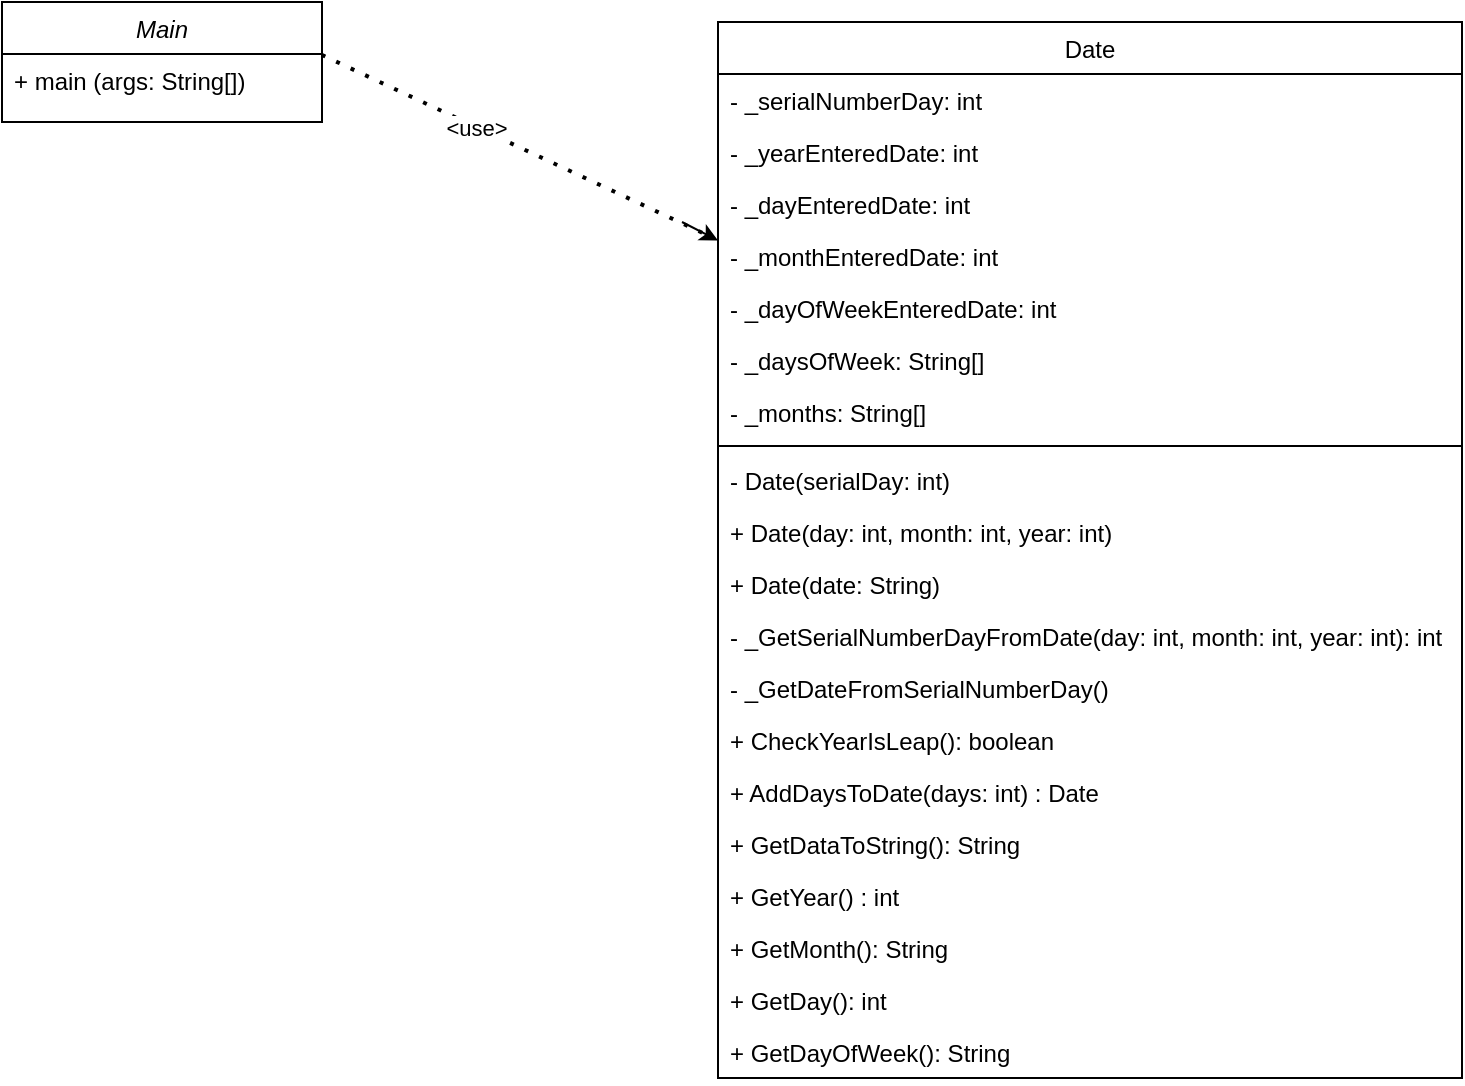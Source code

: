 <mxfile version="15.2.9" type="github">
  <diagram id="C5RBs43oDa-KdzZeNtuy" name="Page-1">
    <mxGraphModel dx="1467" dy="540" grid="0" gridSize="10" guides="1" tooltips="1" connect="1" arrows="1" fold="1" page="1" pageScale="1" pageWidth="827" pageHeight="1169" math="0" shadow="0">
      <root>
        <mxCell id="WIyWlLk6GJQsqaUBKTNV-0" />
        <mxCell id="WIyWlLk6GJQsqaUBKTNV-1" parent="WIyWlLk6GJQsqaUBKTNV-0" />
        <mxCell id="0mghQ2kBBv2Q5slXzAvy-11" value="Main" style="swimlane;fontStyle=2;align=center;verticalAlign=top;childLayout=stackLayout;horizontal=1;startSize=26;horizontalStack=0;resizeParent=1;resizeLast=0;collapsible=1;marginBottom=0;rounded=0;shadow=0;strokeWidth=1;" vertex="1" parent="WIyWlLk6GJQsqaUBKTNV-1">
          <mxGeometry x="36" y="120" width="160" height="60" as="geometry">
            <mxRectangle x="220" y="120" width="160" height="26" as="alternateBounds" />
          </mxGeometry>
        </mxCell>
        <mxCell id="0mghQ2kBBv2Q5slXzAvy-12" value="+ main (args: String[])" style="text;align=left;verticalAlign=top;spacingLeft=4;spacingRight=4;overflow=hidden;rotatable=0;points=[[0,0.5],[1,0.5]];portConstraint=eastwest;dashed=1;" vertex="1" parent="0mghQ2kBBv2Q5slXzAvy-11">
          <mxGeometry y="26" width="160" height="26" as="geometry" />
        </mxCell>
        <mxCell id="0mghQ2kBBv2Q5slXzAvy-13" value="Date" style="swimlane;fontStyle=0;align=center;verticalAlign=top;childLayout=stackLayout;horizontal=1;startSize=26;horizontalStack=0;resizeParent=1;resizeLast=0;collapsible=1;marginBottom=0;rounded=0;shadow=0;strokeWidth=1;" vertex="1" parent="WIyWlLk6GJQsqaUBKTNV-1">
          <mxGeometry x="394" y="130" width="372" height="528" as="geometry">
            <mxRectangle x="550" y="140" width="160" height="26" as="alternateBounds" />
          </mxGeometry>
        </mxCell>
        <mxCell id="0mghQ2kBBv2Q5slXzAvy-14" value="- _serialNumberDay: int" style="text;align=left;verticalAlign=top;spacingLeft=4;spacingRight=4;overflow=hidden;rotatable=0;points=[[0,0.5],[1,0.5]];portConstraint=eastwest;" vertex="1" parent="0mghQ2kBBv2Q5slXzAvy-13">
          <mxGeometry y="26" width="372" height="26" as="geometry" />
        </mxCell>
        <mxCell id="0mghQ2kBBv2Q5slXzAvy-15" value="- _yearEnteredDate: int" style="text;align=left;verticalAlign=top;spacingLeft=4;spacingRight=4;overflow=hidden;rotatable=0;points=[[0,0.5],[1,0.5]];portConstraint=eastwest;rounded=0;shadow=0;html=0;" vertex="1" parent="0mghQ2kBBv2Q5slXzAvy-13">
          <mxGeometry y="52" width="372" height="26" as="geometry" />
        </mxCell>
        <mxCell id="0mghQ2kBBv2Q5slXzAvy-17" value="- _dayEnteredDate: int" style="text;align=left;verticalAlign=top;spacingLeft=4;spacingRight=4;overflow=hidden;rotatable=0;points=[[0,0.5],[1,0.5]];portConstraint=eastwest;rounded=0;shadow=0;html=0;" vertex="1" parent="0mghQ2kBBv2Q5slXzAvy-13">
          <mxGeometry y="78" width="372" height="26" as="geometry" />
        </mxCell>
        <mxCell id="0mghQ2kBBv2Q5slXzAvy-16" value="- _monthEnteredDate: int" style="text;align=left;verticalAlign=top;spacingLeft=4;spacingRight=4;overflow=hidden;rotatable=0;points=[[0,0.5],[1,0.5]];portConstraint=eastwest;rounded=0;shadow=0;html=0;" vertex="1" parent="0mghQ2kBBv2Q5slXzAvy-13">
          <mxGeometry y="104" width="372" height="26" as="geometry" />
        </mxCell>
        <mxCell id="0mghQ2kBBv2Q5slXzAvy-18" value="- _dayOfWeekEnteredDate: int" style="text;align=left;verticalAlign=top;spacingLeft=4;spacingRight=4;overflow=hidden;rotatable=0;points=[[0,0.5],[1,0.5]];portConstraint=eastwest;rounded=0;shadow=0;html=0;" vertex="1" parent="0mghQ2kBBv2Q5slXzAvy-13">
          <mxGeometry y="130" width="372" height="26" as="geometry" />
        </mxCell>
        <mxCell id="0mghQ2kBBv2Q5slXzAvy-25" value="- _daysOfWeek: String[]" style="text;align=left;verticalAlign=top;spacingLeft=4;spacingRight=4;overflow=hidden;rotatable=0;points=[[0,0.5],[1,0.5]];portConstraint=eastwest;rounded=0;shadow=0;html=0;" vertex="1" parent="0mghQ2kBBv2Q5slXzAvy-13">
          <mxGeometry y="156" width="372" height="26" as="geometry" />
        </mxCell>
        <mxCell id="0mghQ2kBBv2Q5slXzAvy-26" value="- _months: String[]" style="text;align=left;verticalAlign=top;spacingLeft=4;spacingRight=4;overflow=hidden;rotatable=0;points=[[0,0.5],[1,0.5]];portConstraint=eastwest;rounded=0;shadow=0;html=0;" vertex="1" parent="0mghQ2kBBv2Q5slXzAvy-13">
          <mxGeometry y="182" width="372" height="26" as="geometry" />
        </mxCell>
        <mxCell id="0mghQ2kBBv2Q5slXzAvy-19" value="" style="line;html=1;strokeWidth=1;align=left;verticalAlign=middle;spacingTop=-1;spacingLeft=3;spacingRight=3;rotatable=0;labelPosition=right;points=[];portConstraint=eastwest;" vertex="1" parent="0mghQ2kBBv2Q5slXzAvy-13">
          <mxGeometry y="208" width="372" height="8" as="geometry" />
        </mxCell>
        <mxCell id="0mghQ2kBBv2Q5slXzAvy-20" value="- Date(serialDay: int) " style="text;align=left;verticalAlign=top;spacingLeft=4;spacingRight=4;overflow=hidden;rotatable=0;points=[[0,0.5],[1,0.5]];portConstraint=eastwest;" vertex="1" parent="0mghQ2kBBv2Q5slXzAvy-13">
          <mxGeometry y="216" width="372" height="26" as="geometry" />
        </mxCell>
        <mxCell id="0mghQ2kBBv2Q5slXzAvy-21" value="+ Date(day: int, month: int, year: int)" style="text;align=left;verticalAlign=top;spacingLeft=4;spacingRight=4;overflow=hidden;rotatable=0;points=[[0,0.5],[1,0.5]];portConstraint=eastwest;" vertex="1" parent="0mghQ2kBBv2Q5slXzAvy-13">
          <mxGeometry y="242" width="372" height="26" as="geometry" />
        </mxCell>
        <mxCell id="0mghQ2kBBv2Q5slXzAvy-28" value="+ Date(date: String)" style="text;align=left;verticalAlign=top;spacingLeft=4;spacingRight=4;overflow=hidden;rotatable=0;points=[[0,0.5],[1,0.5]];portConstraint=eastwest;" vertex="1" parent="0mghQ2kBBv2Q5slXzAvy-13">
          <mxGeometry y="268" width="372" height="26" as="geometry" />
        </mxCell>
        <mxCell id="0mghQ2kBBv2Q5slXzAvy-29" value="- _GetSerialNumberDayFromDate(day: int, month: int, year: int): int" style="text;align=left;verticalAlign=top;spacingLeft=4;spacingRight=4;overflow=hidden;rotatable=0;points=[[0,0.5],[1,0.5]];portConstraint=eastwest;" vertex="1" parent="0mghQ2kBBv2Q5slXzAvy-13">
          <mxGeometry y="294" width="372" height="26" as="geometry" />
        </mxCell>
        <mxCell id="0mghQ2kBBv2Q5slXzAvy-31" value="- _GetDateFromSerialNumberDay() " style="text;align=left;verticalAlign=top;spacingLeft=4;spacingRight=4;overflow=hidden;rotatable=0;points=[[0,0.5],[1,0.5]];portConstraint=eastwest;" vertex="1" parent="0mghQ2kBBv2Q5slXzAvy-13">
          <mxGeometry y="320" width="372" height="26" as="geometry" />
        </mxCell>
        <mxCell id="0mghQ2kBBv2Q5slXzAvy-32" value="+ CheckYearIsLeap(): boolean " style="text;align=left;verticalAlign=top;spacingLeft=4;spacingRight=4;overflow=hidden;rotatable=0;points=[[0,0.5],[1,0.5]];portConstraint=eastwest;" vertex="1" parent="0mghQ2kBBv2Q5slXzAvy-13">
          <mxGeometry y="346" width="372" height="26" as="geometry" />
        </mxCell>
        <mxCell id="0mghQ2kBBv2Q5slXzAvy-33" value="+ AddDaysToDate(days: int) : Date" style="text;align=left;verticalAlign=top;spacingLeft=4;spacingRight=4;overflow=hidden;rotatable=0;points=[[0,0.5],[1,0.5]];portConstraint=eastwest;" vertex="1" parent="0mghQ2kBBv2Q5slXzAvy-13">
          <mxGeometry y="372" width="372" height="26" as="geometry" />
        </mxCell>
        <mxCell id="0mghQ2kBBv2Q5slXzAvy-34" value="+ GetDataToString(): String " style="text;align=left;verticalAlign=top;spacingLeft=4;spacingRight=4;overflow=hidden;rotatable=0;points=[[0,0.5],[1,0.5]];portConstraint=eastwest;" vertex="1" parent="0mghQ2kBBv2Q5slXzAvy-13">
          <mxGeometry y="398" width="372" height="26" as="geometry" />
        </mxCell>
        <mxCell id="0mghQ2kBBv2Q5slXzAvy-35" value="+ GetYear() : int" style="text;align=left;verticalAlign=top;spacingLeft=4;spacingRight=4;overflow=hidden;rotatable=0;points=[[0,0.5],[1,0.5]];portConstraint=eastwest;" vertex="1" parent="0mghQ2kBBv2Q5slXzAvy-13">
          <mxGeometry y="424" width="372" height="26" as="geometry" />
        </mxCell>
        <mxCell id="0mghQ2kBBv2Q5slXzAvy-36" value="+ GetMonth(): String &#xa; " style="text;align=left;verticalAlign=top;spacingLeft=4;spacingRight=4;overflow=hidden;rotatable=0;points=[[0,0.5],[1,0.5]];portConstraint=eastwest;" vertex="1" parent="0mghQ2kBBv2Q5slXzAvy-13">
          <mxGeometry y="450" width="372" height="26" as="geometry" />
        </mxCell>
        <mxCell id="0mghQ2kBBv2Q5slXzAvy-37" value="+ GetDay(): int" style="text;align=left;verticalAlign=top;spacingLeft=4;spacingRight=4;overflow=hidden;rotatable=0;points=[[0,0.5],[1,0.5]];portConstraint=eastwest;" vertex="1" parent="0mghQ2kBBv2Q5slXzAvy-13">
          <mxGeometry y="476" width="372" height="26" as="geometry" />
        </mxCell>
        <mxCell id="0mghQ2kBBv2Q5slXzAvy-39" value="+ GetDayOfWeek(): String " style="text;align=left;verticalAlign=top;spacingLeft=4;spacingRight=4;overflow=hidden;rotatable=0;points=[[0,0.5],[1,0.5]];portConstraint=eastwest;" vertex="1" parent="0mghQ2kBBv2Q5slXzAvy-13">
          <mxGeometry y="502" width="372" height="26" as="geometry" />
        </mxCell>
        <mxCell id="0mghQ2kBBv2Q5slXzAvy-22" value="" style="endArrow=none;dashed=1;html=1;dashPattern=1 3;strokeWidth=2;entryX=-0.007;entryY=0.148;entryDx=0;entryDy=0;entryPerimeter=0;exitX=0.999;exitY=0.016;exitDx=0;exitDy=0;exitPerimeter=0;" edge="1" parent="WIyWlLk6GJQsqaUBKTNV-1" source="0mghQ2kBBv2Q5slXzAvy-12" target="0mghQ2kBBv2Q5slXzAvy-16">
          <mxGeometry width="50" height="50" relative="1" as="geometry">
            <mxPoint x="136" y="330" as="sourcePoint" />
            <mxPoint x="186" y="280" as="targetPoint" />
          </mxGeometry>
        </mxCell>
        <mxCell id="0mghQ2kBBv2Q5slXzAvy-41" value="&amp;lt;use&amp;gt;" style="edgeLabel;html=1;align=center;verticalAlign=middle;resizable=0;points=[];" vertex="1" connectable="0" parent="0mghQ2kBBv2Q5slXzAvy-22">
          <mxGeometry x="-0.212" relative="1" as="geometry">
            <mxPoint as="offset" />
          </mxGeometry>
        </mxCell>
        <mxCell id="0mghQ2kBBv2Q5slXzAvy-24" value="" style="endArrow=classic;html=1;entryX=0;entryY=0.203;entryDx=0;entryDy=0;entryPerimeter=0;" edge="1" parent="WIyWlLk6GJQsqaUBKTNV-1" target="0mghQ2kBBv2Q5slXzAvy-16">
          <mxGeometry width="50" height="50" relative="1" as="geometry">
            <mxPoint x="376" y="230" as="sourcePoint" />
            <mxPoint x="276" y="280" as="targetPoint" />
          </mxGeometry>
        </mxCell>
      </root>
    </mxGraphModel>
  </diagram>
</mxfile>
